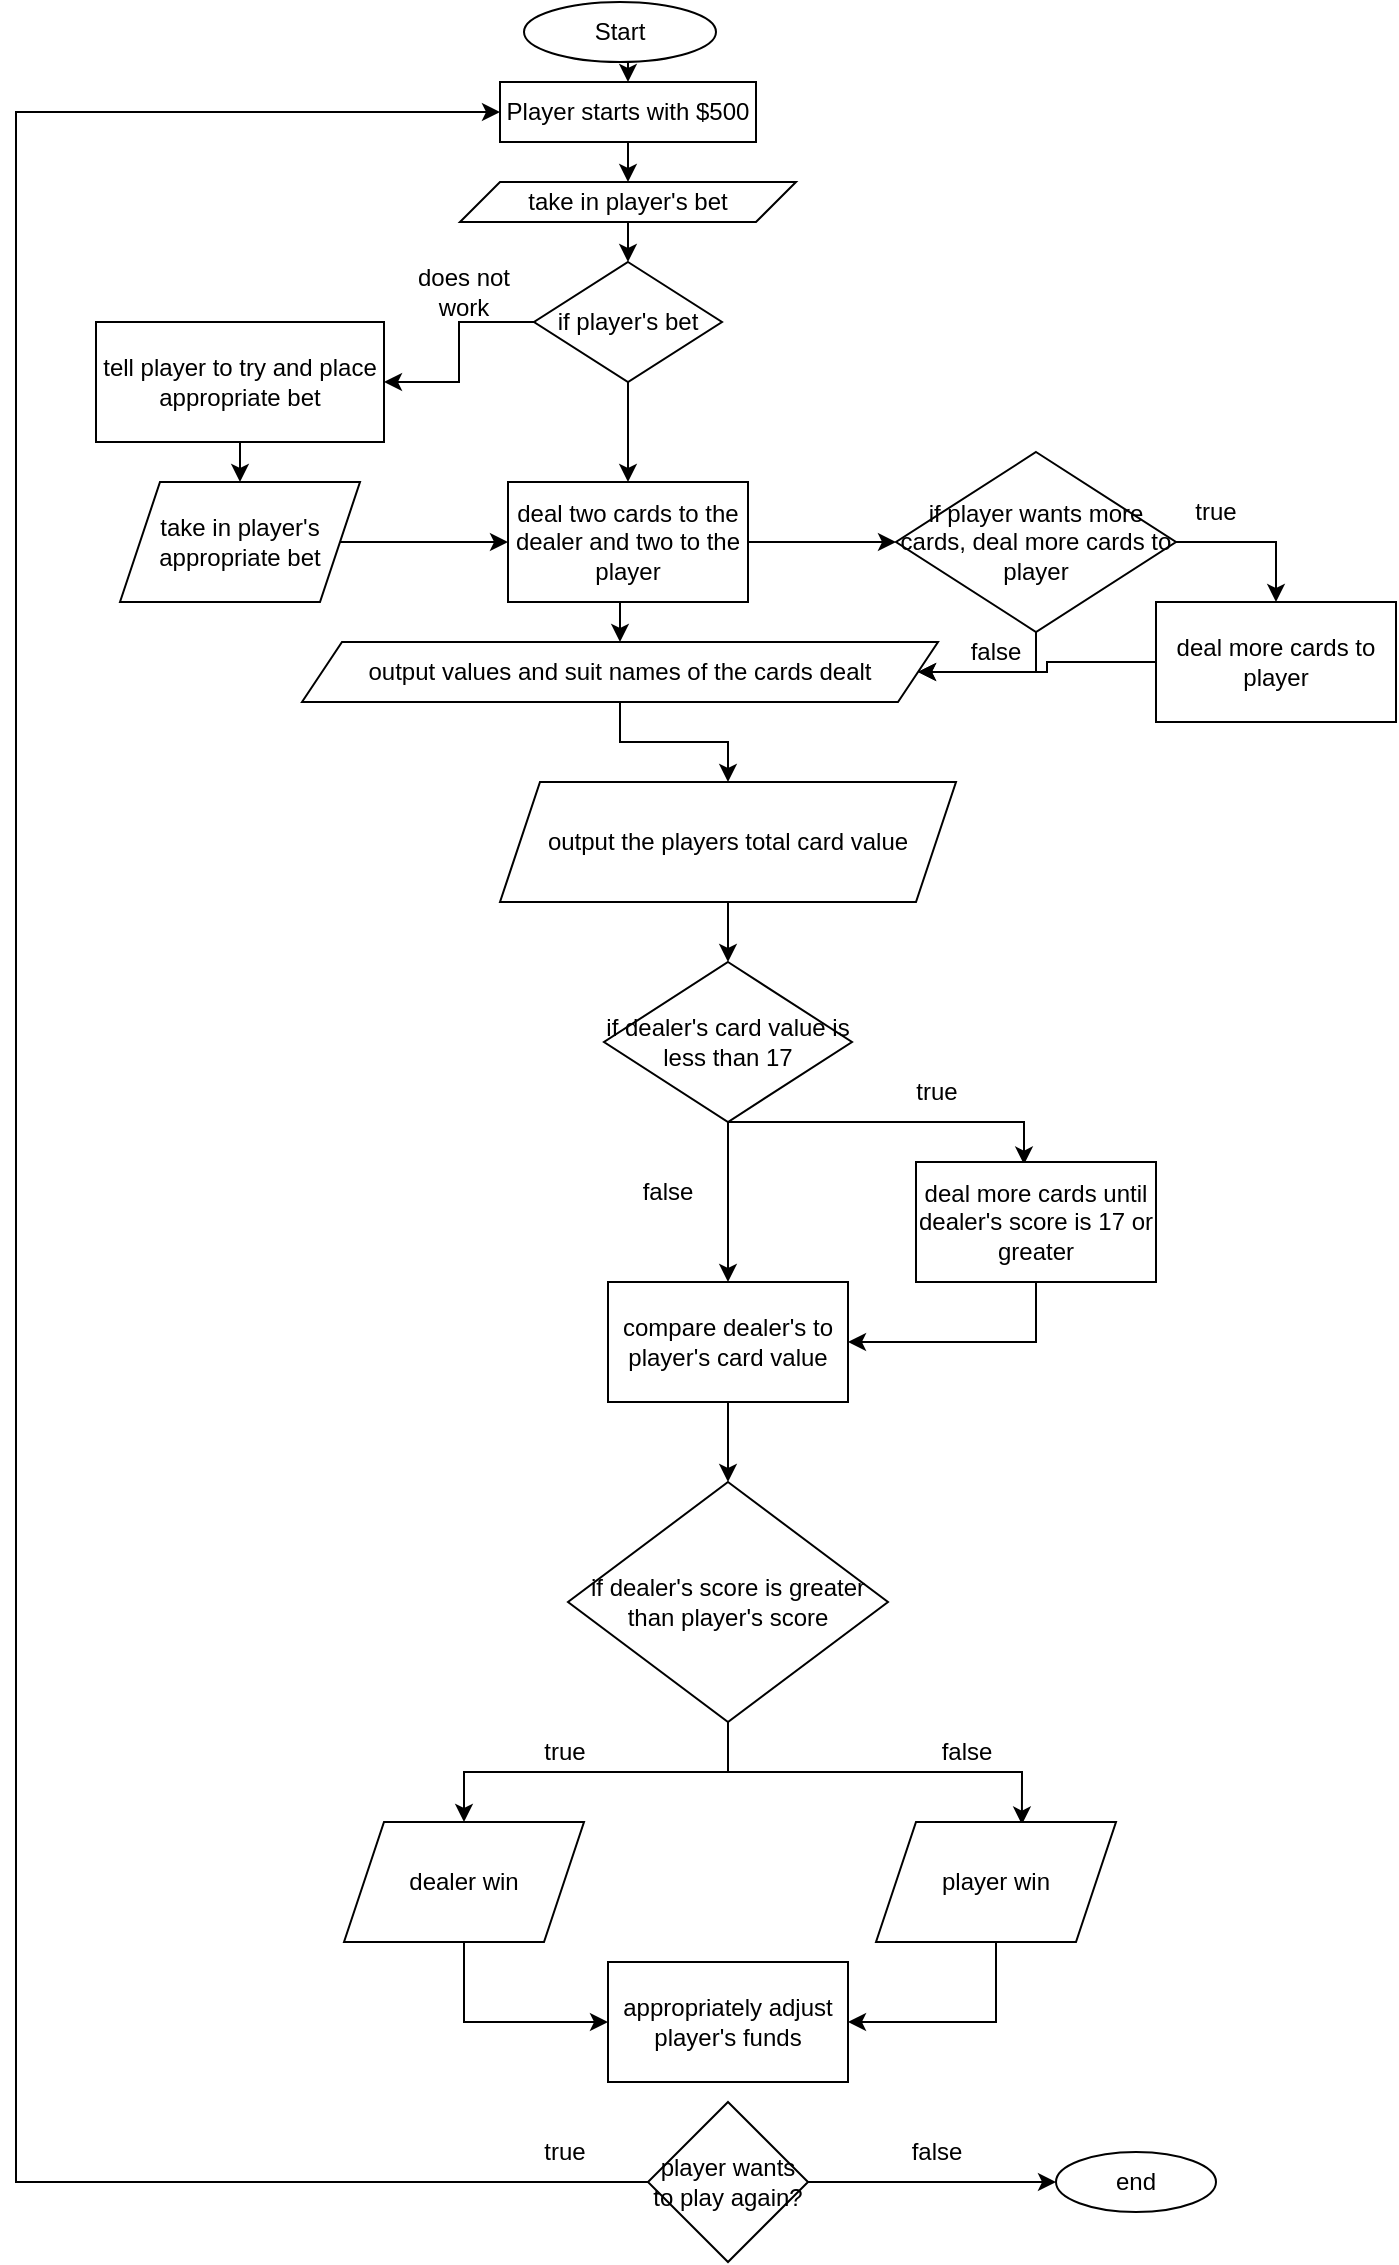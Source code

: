 <mxfile version="20.1.1" type="device"><diagram id="C5RBs43oDa-KdzZeNtuy" name="Page-1"><mxGraphModel dx="1364" dy="757" grid="1" gridSize="10" guides="1" tooltips="1" connect="1" arrows="1" fold="1" page="1" pageScale="1" pageWidth="827" pageHeight="1169" math="0" shadow="0"><root><mxCell id="WIyWlLk6GJQsqaUBKTNV-0"/><mxCell id="WIyWlLk6GJQsqaUBKTNV-1" parent="WIyWlLk6GJQsqaUBKTNV-0"/><mxCell id="A3cLSUdYVia1LSWfBTlk-2" style="edgeStyle=orthogonalEdgeStyle;rounded=0;orthogonalLoop=1;jettySize=auto;html=1;exitX=0.5;exitY=1;exitDx=0;exitDy=0;entryX=0.5;entryY=0;entryDx=0;entryDy=0;" edge="1" parent="WIyWlLk6GJQsqaUBKTNV-1" source="A3cLSUdYVia1LSWfBTlk-0" target="A3cLSUdYVia1LSWfBTlk-1"><mxGeometry relative="1" as="geometry"/></mxCell><mxCell id="A3cLSUdYVia1LSWfBTlk-0" value="Start" style="ellipse;whiteSpace=wrap;html=1;" vertex="1" parent="WIyWlLk6GJQsqaUBKTNV-1"><mxGeometry x="354" width="96" height="30" as="geometry"/></mxCell><mxCell id="A3cLSUdYVia1LSWfBTlk-4" style="edgeStyle=orthogonalEdgeStyle;rounded=0;orthogonalLoop=1;jettySize=auto;html=1;exitX=0.5;exitY=1;exitDx=0;exitDy=0;entryX=0.5;entryY=0;entryDx=0;entryDy=0;" edge="1" parent="WIyWlLk6GJQsqaUBKTNV-1" source="A3cLSUdYVia1LSWfBTlk-1" target="A3cLSUdYVia1LSWfBTlk-3"><mxGeometry relative="1" as="geometry"/></mxCell><mxCell id="A3cLSUdYVia1LSWfBTlk-1" value="Player starts with $500" style="rounded=0;whiteSpace=wrap;html=1;" vertex="1" parent="WIyWlLk6GJQsqaUBKTNV-1"><mxGeometry x="342" y="40" width="128" height="30" as="geometry"/></mxCell><mxCell id="A3cLSUdYVia1LSWfBTlk-6" style="edgeStyle=orthogonalEdgeStyle;rounded=0;orthogonalLoop=1;jettySize=auto;html=1;exitX=0.5;exitY=1;exitDx=0;exitDy=0;entryX=0.5;entryY=0;entryDx=0;entryDy=0;" edge="1" parent="WIyWlLk6GJQsqaUBKTNV-1" source="A3cLSUdYVia1LSWfBTlk-3" target="A3cLSUdYVia1LSWfBTlk-5"><mxGeometry relative="1" as="geometry"/></mxCell><mxCell id="A3cLSUdYVia1LSWfBTlk-3" value="take in player's bet" style="shape=parallelogram;perimeter=parallelogramPerimeter;whiteSpace=wrap;html=1;fixedSize=1;" vertex="1" parent="WIyWlLk6GJQsqaUBKTNV-1"><mxGeometry x="322" y="90" width="168" height="20" as="geometry"/></mxCell><mxCell id="A3cLSUdYVia1LSWfBTlk-8" value="" style="edgeStyle=orthogonalEdgeStyle;rounded=0;orthogonalLoop=1;jettySize=auto;html=1;" edge="1" parent="WIyWlLk6GJQsqaUBKTNV-1" source="A3cLSUdYVia1LSWfBTlk-5" target="A3cLSUdYVia1LSWfBTlk-7"><mxGeometry relative="1" as="geometry"/></mxCell><mxCell id="A3cLSUdYVia1LSWfBTlk-15" style="edgeStyle=orthogonalEdgeStyle;rounded=0;orthogonalLoop=1;jettySize=auto;html=1;exitX=0.5;exitY=1;exitDx=0;exitDy=0;" edge="1" parent="WIyWlLk6GJQsqaUBKTNV-1" source="A3cLSUdYVia1LSWfBTlk-5" target="A3cLSUdYVia1LSWfBTlk-12"><mxGeometry relative="1" as="geometry"/></mxCell><mxCell id="A3cLSUdYVia1LSWfBTlk-5" value="if player's bet" style="rhombus;whiteSpace=wrap;html=1;" vertex="1" parent="WIyWlLk6GJQsqaUBKTNV-1"><mxGeometry x="359" y="130" width="94" height="60" as="geometry"/></mxCell><mxCell id="A3cLSUdYVia1LSWfBTlk-17" style="edgeStyle=orthogonalEdgeStyle;rounded=0;orthogonalLoop=1;jettySize=auto;html=1;exitX=0.5;exitY=1;exitDx=0;exitDy=0;entryX=0.5;entryY=0;entryDx=0;entryDy=0;" edge="1" parent="WIyWlLk6GJQsqaUBKTNV-1" source="A3cLSUdYVia1LSWfBTlk-7" target="A3cLSUdYVia1LSWfBTlk-16"><mxGeometry relative="1" as="geometry"/></mxCell><mxCell id="A3cLSUdYVia1LSWfBTlk-7" value="tell player to try and place appropriate bet" style="rounded=0;whiteSpace=wrap;html=1;" vertex="1" parent="WIyWlLk6GJQsqaUBKTNV-1"><mxGeometry x="140" y="160" width="144" height="60" as="geometry"/></mxCell><mxCell id="A3cLSUdYVia1LSWfBTlk-9" value="does not work" style="text;html=1;strokeColor=none;fillColor=none;align=center;verticalAlign=middle;whiteSpace=wrap;rounded=0;" vertex="1" parent="WIyWlLk6GJQsqaUBKTNV-1"><mxGeometry x="294" y="130" width="60" height="30" as="geometry"/></mxCell><mxCell id="A3cLSUdYVia1LSWfBTlk-21" style="edgeStyle=orthogonalEdgeStyle;rounded=0;orthogonalLoop=1;jettySize=auto;html=1;exitX=0.5;exitY=1;exitDx=0;exitDy=0;entryX=0.5;entryY=0;entryDx=0;entryDy=0;" edge="1" parent="WIyWlLk6GJQsqaUBKTNV-1" source="A3cLSUdYVia1LSWfBTlk-12" target="A3cLSUdYVia1LSWfBTlk-19"><mxGeometry relative="1" as="geometry"/></mxCell><mxCell id="A3cLSUdYVia1LSWfBTlk-23" style="edgeStyle=orthogonalEdgeStyle;rounded=0;orthogonalLoop=1;jettySize=auto;html=1;exitX=1;exitY=0.5;exitDx=0;exitDy=0;entryX=0;entryY=0.5;entryDx=0;entryDy=0;" edge="1" parent="WIyWlLk6GJQsqaUBKTNV-1" source="A3cLSUdYVia1LSWfBTlk-12" target="A3cLSUdYVia1LSWfBTlk-22"><mxGeometry relative="1" as="geometry"/></mxCell><mxCell id="A3cLSUdYVia1LSWfBTlk-12" value="deal two cards to the dealer and two to the player" style="rounded=0;whiteSpace=wrap;html=1;" vertex="1" parent="WIyWlLk6GJQsqaUBKTNV-1"><mxGeometry x="346" y="240" width="120" height="60" as="geometry"/></mxCell><mxCell id="A3cLSUdYVia1LSWfBTlk-14" style="edgeStyle=orthogonalEdgeStyle;rounded=0;orthogonalLoop=1;jettySize=auto;html=1;exitX=0.5;exitY=1;exitDx=0;exitDy=0;" edge="1" parent="WIyWlLk6GJQsqaUBKTNV-1" source="A3cLSUdYVia1LSWfBTlk-5" target="A3cLSUdYVia1LSWfBTlk-5"><mxGeometry relative="1" as="geometry"/></mxCell><mxCell id="A3cLSUdYVia1LSWfBTlk-18" style="edgeStyle=orthogonalEdgeStyle;rounded=0;orthogonalLoop=1;jettySize=auto;html=1;exitX=1;exitY=0.5;exitDx=0;exitDy=0;entryX=0;entryY=0.5;entryDx=0;entryDy=0;" edge="1" parent="WIyWlLk6GJQsqaUBKTNV-1" source="A3cLSUdYVia1LSWfBTlk-16" target="A3cLSUdYVia1LSWfBTlk-12"><mxGeometry relative="1" as="geometry"/></mxCell><mxCell id="A3cLSUdYVia1LSWfBTlk-16" value="take in player's appropriate bet" style="shape=parallelogram;perimeter=parallelogramPerimeter;whiteSpace=wrap;html=1;fixedSize=1;" vertex="1" parent="WIyWlLk6GJQsqaUBKTNV-1"><mxGeometry x="152" y="240" width="120" height="60" as="geometry"/></mxCell><mxCell id="A3cLSUdYVia1LSWfBTlk-35" style="edgeStyle=orthogonalEdgeStyle;rounded=0;orthogonalLoop=1;jettySize=auto;html=1;exitX=0.5;exitY=1;exitDx=0;exitDy=0;entryX=0.5;entryY=0;entryDx=0;entryDy=0;" edge="1" parent="WIyWlLk6GJQsqaUBKTNV-1" source="A3cLSUdYVia1LSWfBTlk-19" target="A3cLSUdYVia1LSWfBTlk-34"><mxGeometry relative="1" as="geometry"/></mxCell><mxCell id="A3cLSUdYVia1LSWfBTlk-19" value="output values and suit names of the cards dealt" style="shape=parallelogram;perimeter=parallelogramPerimeter;whiteSpace=wrap;html=1;fixedSize=1;" vertex="1" parent="WIyWlLk6GJQsqaUBKTNV-1"><mxGeometry x="243" y="320" width="318" height="30" as="geometry"/></mxCell><mxCell id="A3cLSUdYVia1LSWfBTlk-27" style="edgeStyle=orthogonalEdgeStyle;rounded=0;orthogonalLoop=1;jettySize=auto;html=1;exitX=0.5;exitY=1;exitDx=0;exitDy=0;entryX=1;entryY=0.5;entryDx=0;entryDy=0;" edge="1" parent="WIyWlLk6GJQsqaUBKTNV-1" source="A3cLSUdYVia1LSWfBTlk-22" target="A3cLSUdYVia1LSWfBTlk-19"><mxGeometry relative="1" as="geometry"/></mxCell><mxCell id="A3cLSUdYVia1LSWfBTlk-42" style="edgeStyle=orthogonalEdgeStyle;rounded=0;orthogonalLoop=1;jettySize=auto;html=1;exitX=1;exitY=0.5;exitDx=0;exitDy=0;entryX=0.5;entryY=0;entryDx=0;entryDy=0;" edge="1" parent="WIyWlLk6GJQsqaUBKTNV-1" source="A3cLSUdYVia1LSWfBTlk-22" target="A3cLSUdYVia1LSWfBTlk-41"><mxGeometry relative="1" as="geometry"/></mxCell><mxCell id="A3cLSUdYVia1LSWfBTlk-22" value="if player wants more cards, deal more cards to player" style="rhombus;whiteSpace=wrap;html=1;" vertex="1" parent="WIyWlLk6GJQsqaUBKTNV-1"><mxGeometry x="540" y="225" width="140" height="90" as="geometry"/></mxCell><mxCell id="A3cLSUdYVia1LSWfBTlk-39" style="edgeStyle=orthogonalEdgeStyle;rounded=0;orthogonalLoop=1;jettySize=auto;html=1;exitX=0.5;exitY=1;exitDx=0;exitDy=0;entryX=0.5;entryY=0;entryDx=0;entryDy=0;" edge="1" parent="WIyWlLk6GJQsqaUBKTNV-1" source="A3cLSUdYVia1LSWfBTlk-34" target="A3cLSUdYVia1LSWfBTlk-37"><mxGeometry relative="1" as="geometry"/></mxCell><mxCell id="A3cLSUdYVia1LSWfBTlk-34" value="output the players total card value" style="shape=parallelogram;perimeter=parallelogramPerimeter;whiteSpace=wrap;html=1;fixedSize=1;" vertex="1" parent="WIyWlLk6GJQsqaUBKTNV-1"><mxGeometry x="342" y="390" width="228" height="60" as="geometry"/></mxCell><mxCell id="A3cLSUdYVia1LSWfBTlk-50" style="edgeStyle=orthogonalEdgeStyle;rounded=0;orthogonalLoop=1;jettySize=auto;html=1;exitX=0.5;exitY=1;exitDx=0;exitDy=0;entryX=0.45;entryY=0.021;entryDx=0;entryDy=0;entryPerimeter=0;" edge="1" parent="WIyWlLk6GJQsqaUBKTNV-1" source="A3cLSUdYVia1LSWfBTlk-37" target="A3cLSUdYVia1LSWfBTlk-48"><mxGeometry relative="1" as="geometry"><Array as="points"><mxPoint x="604" y="560"/></Array></mxGeometry></mxCell><mxCell id="A3cLSUdYVia1LSWfBTlk-53" style="edgeStyle=orthogonalEdgeStyle;rounded=0;orthogonalLoop=1;jettySize=auto;html=1;exitX=0.5;exitY=1;exitDx=0;exitDy=0;entryX=0.5;entryY=0;entryDx=0;entryDy=0;" edge="1" parent="WIyWlLk6GJQsqaUBKTNV-1" source="A3cLSUdYVia1LSWfBTlk-37" target="A3cLSUdYVia1LSWfBTlk-45"><mxGeometry relative="1" as="geometry"/></mxCell><mxCell id="A3cLSUdYVia1LSWfBTlk-37" value="if dealer's card value is less than 17" style="rhombus;whiteSpace=wrap;html=1;" vertex="1" parent="WIyWlLk6GJQsqaUBKTNV-1"><mxGeometry x="394" y="480" width="124" height="80" as="geometry"/></mxCell><mxCell id="A3cLSUdYVia1LSWfBTlk-40" value="false" style="text;html=1;strokeColor=none;fillColor=none;align=center;verticalAlign=middle;whiteSpace=wrap;rounded=0;" vertex="1" parent="WIyWlLk6GJQsqaUBKTNV-1"><mxGeometry x="560" y="310" width="60" height="30" as="geometry"/></mxCell><mxCell id="A3cLSUdYVia1LSWfBTlk-43" style="edgeStyle=orthogonalEdgeStyle;rounded=0;orthogonalLoop=1;jettySize=auto;html=1;exitX=0;exitY=0.5;exitDx=0;exitDy=0;" edge="1" parent="WIyWlLk6GJQsqaUBKTNV-1" source="A3cLSUdYVia1LSWfBTlk-41" target="A3cLSUdYVia1LSWfBTlk-19"><mxGeometry relative="1" as="geometry"/></mxCell><mxCell id="A3cLSUdYVia1LSWfBTlk-41" value="deal more cards to player" style="rounded=0;whiteSpace=wrap;html=1;" vertex="1" parent="WIyWlLk6GJQsqaUBKTNV-1"><mxGeometry x="670" y="300" width="120" height="60" as="geometry"/></mxCell><mxCell id="A3cLSUdYVia1LSWfBTlk-44" value="true" style="text;html=1;strokeColor=none;fillColor=none;align=center;verticalAlign=middle;whiteSpace=wrap;rounded=0;" vertex="1" parent="WIyWlLk6GJQsqaUBKTNV-1"><mxGeometry x="670" y="240" width="60" height="30" as="geometry"/></mxCell><mxCell id="A3cLSUdYVia1LSWfBTlk-56" style="edgeStyle=orthogonalEdgeStyle;rounded=0;orthogonalLoop=1;jettySize=auto;html=1;exitX=0.5;exitY=1;exitDx=0;exitDy=0;entryX=0.5;entryY=0;entryDx=0;entryDy=0;" edge="1" parent="WIyWlLk6GJQsqaUBKTNV-1" source="A3cLSUdYVia1LSWfBTlk-45" target="A3cLSUdYVia1LSWfBTlk-55"><mxGeometry relative="1" as="geometry"/></mxCell><mxCell id="A3cLSUdYVia1LSWfBTlk-45" value="compare dealer's to player's card value" style="rounded=0;whiteSpace=wrap;html=1;" vertex="1" parent="WIyWlLk6GJQsqaUBKTNV-1"><mxGeometry x="396" y="640" width="120" height="60" as="geometry"/></mxCell><mxCell id="A3cLSUdYVia1LSWfBTlk-47" value="false" style="text;html=1;strokeColor=none;fillColor=none;align=center;verticalAlign=middle;whiteSpace=wrap;rounded=0;" vertex="1" parent="WIyWlLk6GJQsqaUBKTNV-1"><mxGeometry x="396" y="580" width="60" height="30" as="geometry"/></mxCell><mxCell id="A3cLSUdYVia1LSWfBTlk-54" style="edgeStyle=orthogonalEdgeStyle;rounded=0;orthogonalLoop=1;jettySize=auto;html=1;exitX=0.5;exitY=1;exitDx=0;exitDy=0;entryX=1;entryY=0.5;entryDx=0;entryDy=0;" edge="1" parent="WIyWlLk6GJQsqaUBKTNV-1" source="A3cLSUdYVia1LSWfBTlk-48" target="A3cLSUdYVia1LSWfBTlk-45"><mxGeometry relative="1" as="geometry"/></mxCell><mxCell id="A3cLSUdYVia1LSWfBTlk-48" value="deal more cards until dealer's score is 17 or greater" style="rounded=0;whiteSpace=wrap;html=1;" vertex="1" parent="WIyWlLk6GJQsqaUBKTNV-1"><mxGeometry x="550" y="580" width="120" height="60" as="geometry"/></mxCell><mxCell id="A3cLSUdYVia1LSWfBTlk-51" value="true" style="text;html=1;align=center;verticalAlign=middle;resizable=0;points=[];autosize=1;strokeColor=none;fillColor=none;" vertex="1" parent="WIyWlLk6GJQsqaUBKTNV-1"><mxGeometry x="540" y="530" width="40" height="30" as="geometry"/></mxCell><mxCell id="A3cLSUdYVia1LSWfBTlk-59" style="edgeStyle=orthogonalEdgeStyle;rounded=0;orthogonalLoop=1;jettySize=auto;html=1;exitX=0.5;exitY=1;exitDx=0;exitDy=0;entryX=0.5;entryY=0;entryDx=0;entryDy=0;" edge="1" parent="WIyWlLk6GJQsqaUBKTNV-1" source="A3cLSUdYVia1LSWfBTlk-55" target="A3cLSUdYVia1LSWfBTlk-57"><mxGeometry relative="1" as="geometry"/></mxCell><mxCell id="A3cLSUdYVia1LSWfBTlk-62" style="edgeStyle=orthogonalEdgeStyle;rounded=0;orthogonalLoop=1;jettySize=auto;html=1;exitX=0.5;exitY=1;exitDx=0;exitDy=0;entryX=0.608;entryY=0.021;entryDx=0;entryDy=0;entryPerimeter=0;" edge="1" parent="WIyWlLk6GJQsqaUBKTNV-1" source="A3cLSUdYVia1LSWfBTlk-55" target="A3cLSUdYVia1LSWfBTlk-58"><mxGeometry relative="1" as="geometry"/></mxCell><mxCell id="A3cLSUdYVia1LSWfBTlk-55" value="if dealer's score is greater than player's score" style="rhombus;whiteSpace=wrap;html=1;" vertex="1" parent="WIyWlLk6GJQsqaUBKTNV-1"><mxGeometry x="376" y="740" width="160" height="120" as="geometry"/></mxCell><mxCell id="A3cLSUdYVia1LSWfBTlk-64" style="edgeStyle=orthogonalEdgeStyle;rounded=0;orthogonalLoop=1;jettySize=auto;html=1;exitX=0.5;exitY=1;exitDx=0;exitDy=0;entryX=0;entryY=0.5;entryDx=0;entryDy=0;" edge="1" parent="WIyWlLk6GJQsqaUBKTNV-1" source="A3cLSUdYVia1LSWfBTlk-57" target="A3cLSUdYVia1LSWfBTlk-63"><mxGeometry relative="1" as="geometry"/></mxCell><mxCell id="A3cLSUdYVia1LSWfBTlk-57" value="dealer win" style="shape=parallelogram;perimeter=parallelogramPerimeter;whiteSpace=wrap;html=1;fixedSize=1;" vertex="1" parent="WIyWlLk6GJQsqaUBKTNV-1"><mxGeometry x="264" y="910" width="120" height="60" as="geometry"/></mxCell><mxCell id="A3cLSUdYVia1LSWfBTlk-65" style="edgeStyle=orthogonalEdgeStyle;rounded=0;orthogonalLoop=1;jettySize=auto;html=1;exitX=0.5;exitY=1;exitDx=0;exitDy=0;entryX=1;entryY=0.5;entryDx=0;entryDy=0;" edge="1" parent="WIyWlLk6GJQsqaUBKTNV-1" source="A3cLSUdYVia1LSWfBTlk-58" target="A3cLSUdYVia1LSWfBTlk-63"><mxGeometry relative="1" as="geometry"/></mxCell><mxCell id="A3cLSUdYVia1LSWfBTlk-58" value="player win" style="shape=parallelogram;perimeter=parallelogramPerimeter;whiteSpace=wrap;html=1;fixedSize=1;" vertex="1" parent="WIyWlLk6GJQsqaUBKTNV-1"><mxGeometry x="530" y="910" width="120" height="60" as="geometry"/></mxCell><mxCell id="A3cLSUdYVia1LSWfBTlk-60" value="true" style="text;html=1;align=center;verticalAlign=middle;resizable=0;points=[];autosize=1;strokeColor=none;fillColor=none;" vertex="1" parent="WIyWlLk6GJQsqaUBKTNV-1"><mxGeometry x="354" y="860" width="40" height="30" as="geometry"/></mxCell><mxCell id="A3cLSUdYVia1LSWfBTlk-61" value="false" style="text;html=1;align=center;verticalAlign=middle;resizable=0;points=[];autosize=1;strokeColor=none;fillColor=none;" vertex="1" parent="WIyWlLk6GJQsqaUBKTNV-1"><mxGeometry x="550" y="860" width="50" height="30" as="geometry"/></mxCell><mxCell id="A3cLSUdYVia1LSWfBTlk-63" value="appropriately adjust player's funds" style="rounded=0;whiteSpace=wrap;html=1;" vertex="1" parent="WIyWlLk6GJQsqaUBKTNV-1"><mxGeometry x="396" y="980" width="120" height="60" as="geometry"/></mxCell><mxCell id="A3cLSUdYVia1LSWfBTlk-71" style="edgeStyle=orthogonalEdgeStyle;rounded=0;orthogonalLoop=1;jettySize=auto;html=1;exitX=0;exitY=0.5;exitDx=0;exitDy=0;entryX=0;entryY=0.5;entryDx=0;entryDy=0;" edge="1" parent="WIyWlLk6GJQsqaUBKTNV-1" source="A3cLSUdYVia1LSWfBTlk-67" target="A3cLSUdYVia1LSWfBTlk-1"><mxGeometry relative="1" as="geometry"><Array as="points"><mxPoint x="100" y="1090"/><mxPoint x="100" y="55"/></Array></mxGeometry></mxCell><mxCell id="A3cLSUdYVia1LSWfBTlk-74" style="edgeStyle=orthogonalEdgeStyle;rounded=0;orthogonalLoop=1;jettySize=auto;html=1;exitX=1;exitY=0.5;exitDx=0;exitDy=0;entryX=0;entryY=0.5;entryDx=0;entryDy=0;" edge="1" parent="WIyWlLk6GJQsqaUBKTNV-1" source="A3cLSUdYVia1LSWfBTlk-67" target="A3cLSUdYVia1LSWfBTlk-73"><mxGeometry relative="1" as="geometry"/></mxCell><mxCell id="A3cLSUdYVia1LSWfBTlk-67" value="player wants to play again?" style="rhombus;whiteSpace=wrap;html=1;" vertex="1" parent="WIyWlLk6GJQsqaUBKTNV-1"><mxGeometry x="416" y="1050" width="80" height="80" as="geometry"/></mxCell><mxCell id="A3cLSUdYVia1LSWfBTlk-72" value="true" style="text;html=1;align=center;verticalAlign=middle;resizable=0;points=[];autosize=1;strokeColor=none;fillColor=none;" vertex="1" parent="WIyWlLk6GJQsqaUBKTNV-1"><mxGeometry x="354" y="1060" width="40" height="30" as="geometry"/></mxCell><mxCell id="A3cLSUdYVia1LSWfBTlk-73" value="end" style="ellipse;whiteSpace=wrap;html=1;" vertex="1" parent="WIyWlLk6GJQsqaUBKTNV-1"><mxGeometry x="620" y="1075" width="80" height="30" as="geometry"/></mxCell><mxCell id="A3cLSUdYVia1LSWfBTlk-75" value="false" style="text;html=1;align=center;verticalAlign=middle;resizable=0;points=[];autosize=1;strokeColor=none;fillColor=none;" vertex="1" parent="WIyWlLk6GJQsqaUBKTNV-1"><mxGeometry x="535" y="1060" width="50" height="30" as="geometry"/></mxCell></root></mxGraphModel></diagram></mxfile>